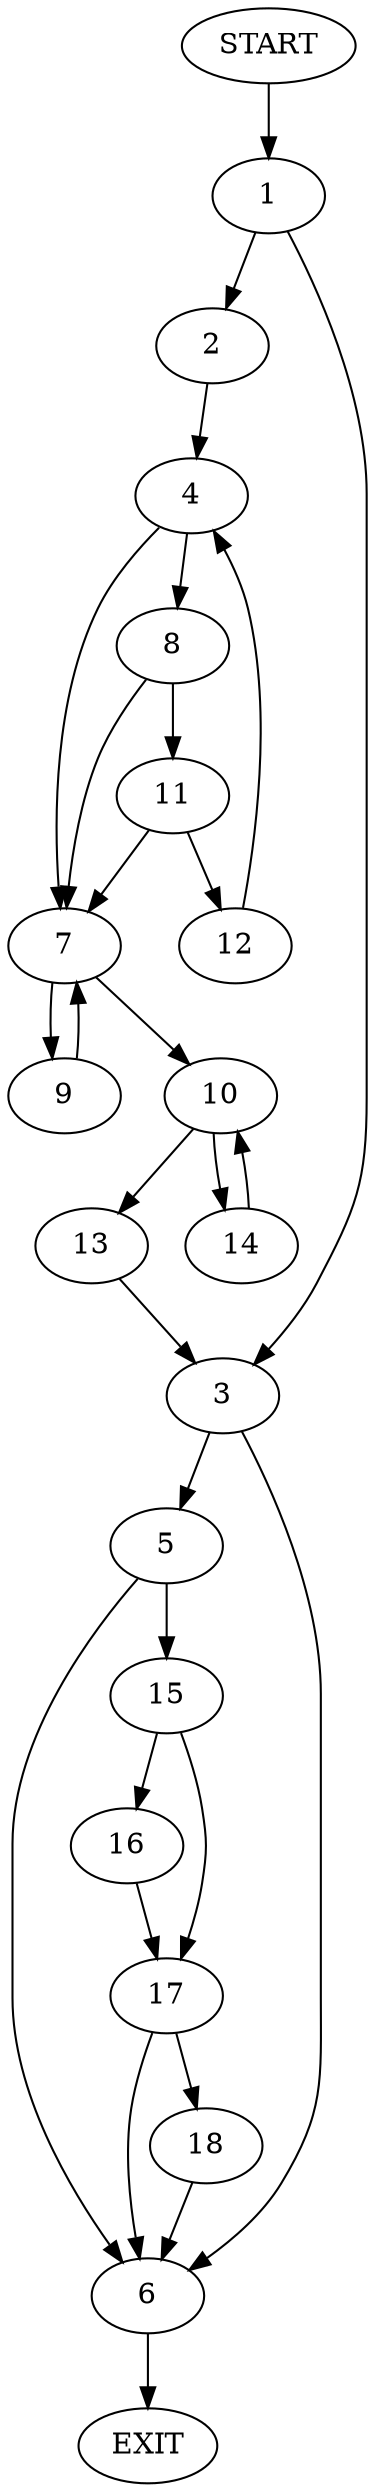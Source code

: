 digraph {
0 [label="START"]
19 [label="EXIT"]
0 -> 1
1 -> 2
1 -> 3
2 -> 4
3 -> 5
3 -> 6
4 -> 7
4 -> 8
7 -> 9
7 -> 10
8 -> 7
8 -> 11
11 -> 7
11 -> 12
12 -> 4
10 -> 13
10 -> 14
9 -> 7
13 -> 3
14 -> 10
5 -> 15
5 -> 6
6 -> 19
15 -> 16
15 -> 17
16 -> 17
17 -> 18
17 -> 6
18 -> 6
}
